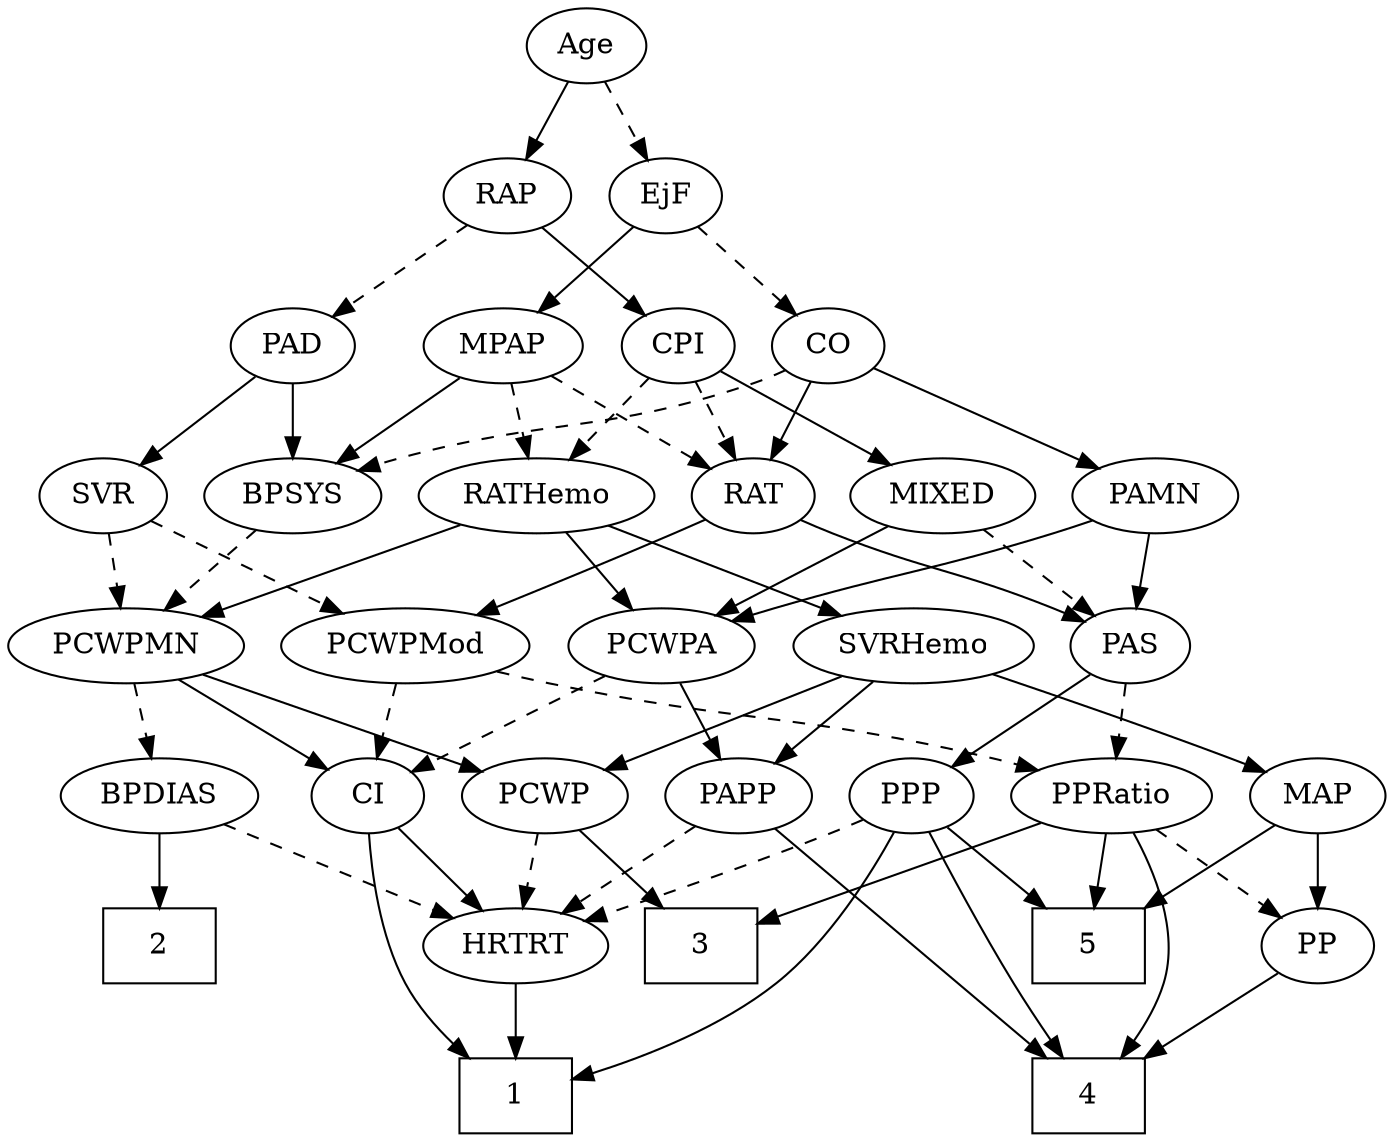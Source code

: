 strict digraph {
	graph [bb="0,0,599.59,540"];
	node [label="\N"];
	1	[height=0.5,
		pos="188.05,18",
		shape=box,
		width=0.75];
	2	[height=0.5,
		pos="60.046,90",
		shape=box,
		width=0.75];
	3	[height=0.5,
		pos="273.05,90",
		shape=box,
		width=0.75];
	4	[height=0.5,
		pos="459.05,18",
		shape=box,
		width=0.75];
	5	[height=0.5,
		pos="459.05,90",
		shape=box,
		width=0.75];
	Age	[height=0.5,
		pos="252.05,522",
		width=0.75];
	EjF	[height=0.5,
		pos="289.05,450",
		width=0.75];
	Age -> EjF	[pos="e,280.51,467.15 260.63,504.76 265.11,496.28 270.7,485.71 275.73,476.2",
		style=dashed];
	RAP	[height=0.5,
		pos="216.05,450",
		width=0.77632];
	Age -> RAP	[pos="e,224.6,467.63 243.7,504.76 239.4,496.4 234.05,486.02 229.21,476.61",
		style=solid];
	MPAP	[height=0.5,
		pos="213.05,378",
		width=0.97491];
	EjF -> MPAP	[pos="e,229.45,394.11 273.67,434.83 263.13,425.13 248.96,412.08 236.96,401.03",
		style=solid];
	CO	[height=0.5,
		pos="365.05,378",
		width=0.75];
	EjF -> CO	[pos="e,349.69,393.14 304.43,434.83 315.24,424.87 329.9,411.37 342.1,400.14",
		style=dashed];
	PAD	[height=0.5,
		pos="120.05,378",
		width=0.79437];
	RAP -> PAD	[pos="e,138.02,392.11 197.99,435.83 183.37,425.18 162.59,410.02 146.16,398.04",
		style=dashed];
	CPI	[height=0.5,
		pos="293.05,378",
		width=0.75];
	RAP -> CPI	[pos="e,277.75,392.91 231.63,434.83 242.66,424.81 257.64,411.19 270.04,399.92",
		style=solid];
	MIXED	[height=0.5,
		pos="406.05,306",
		width=1.1193];
	PAS	[height=0.5,
		pos="487.05,234",
		width=0.75];
	MIXED -> PAS	[pos="e,471.04,248.83 424.02,289.46 435.57,279.49 450.7,266.41 463.24,255.58",
		style=dashed];
	PCWPA	[height=0.5,
		pos="282.05,234",
		width=1.1555];
	MIXED -> PCWPA	[pos="e,306.3,248.69 382.14,291.5 363.13,280.77 336.33,265.65 315.25,253.74",
		style=solid];
	BPSYS	[height=0.5,
		pos="120.05,306",
		width=1.0471];
	MPAP -> BPSYS	[pos="e,139.29,321.49 193.78,362.5 180.43,352.45 162.47,338.93 147.62,327.75",
		style=solid];
	RATHemo	[height=0.5,
		pos="225.05,306",
		width=1.3721];
	MPAP -> RATHemo	[pos="e,222.08,324.28 215.95,360.05 217.27,352.35 218.87,343.03 220.35,334.36",
		style=dashed];
	RAT	[height=0.5,
		pos="320.05,306",
		width=0.75827];
	MPAP -> RAT	[pos="e,301.36,319.22 233.93,363.34 250.76,352.33 274.55,336.76 292.87,324.78",
		style=dashed];
	PCWPMN	[height=0.5,
		pos="50.046,234",
		width=1.3902];
	BPSYS -> PCWPMN	[pos="e,66.513,251.47 104.51,289.46 95.435,280.39 83.8,268.75 73.615,258.57",
		style=dashed];
	PAD -> BPSYS	[pos="e,120.05,324.1 120.05,359.7 120.05,351.98 120.05,342.71 120.05,334.11",
		style=solid];
	SVR	[height=0.5,
		pos="36.046,306",
		width=0.77632];
	PAD -> SVR	[pos="e,52.607,320.8 103.45,363.17 91.14,352.91 74.165,338.77 60.331,327.24",
		style=solid];
	CO -> BPSYS	[pos="e,148.69,318.02 344.43,366.31 339.48,364.01 334.15,361.75 329.05,360 259.27,336.11 237.87,344.59 167.05,324 164.14,323.16 161.15,\
322.23 158.16,321.25",
		style=dashed];
	PAMN	[height=0.5,
		pos="501.05,306",
		width=1.011];
	CO -> PAMN	[pos="e,476.51,319.63 385.7,366.37 407.41,355.2 441.89,337.45 467.51,324.26",
		style=solid];
	CO -> RAT	[pos="e,330.22,322.82 354.83,361.12 349.2,352.34 342.07,341.26 335.74,331.42",
		style=solid];
	PPP	[height=0.5,
		pos="396.05,162",
		width=0.75];
	PAS -> PPP	[pos="e,413.09,176.11 469.93,219.83 456.2,209.27 436.74,194.3 421.23,182.37",
		style=solid];
	PPRatio	[height=0.5,
		pos="481.05,162",
		width=1.1013];
	PAS -> PPRatio	[pos="e,482.51,180.1 485.56,215.7 484.9,207.98 484.11,198.71 483.37,190.11",
		style=dashed];
	PAMN -> PAS	[pos="e,490.5,252.28 497.66,288.05 496.11,280.35 494.25,271.03 492.52,262.36",
		style=solid];
	PAMN -> PCWPA	[pos="e,313.82,245.78 472.93,294.27 467.05,292.12 460.86,289.93 455.05,288 401.39,270.19 386.98,268.94 333.05,252 329.93,251.02 326.71,\
249.99 323.48,248.95",
		style=solid];
	RATHemo -> PCWPA	[pos="e,268.63,251.47 238.55,288.41 245.58,279.78 254.31,269.06 262.1,259.5",
		style=solid];
	RATHemo -> PCWPMN	[pos="e,82.236,247.88 192.95,292.16 164.54,280.8 122.91,264.15 91.9,251.74",
		style=solid];
	SVRHemo	[height=0.5,
		pos="392.05,234",
		width=1.3902];
	RATHemo -> SVRHemo	[pos="e,360.77,248.11 256.46,291.83 283.28,280.59 322.05,264.34 351.26,252.09",
		style=solid];
	CPI -> MIXED	[pos="e,383.27,321.11 312.21,365.13 329.33,354.52 354.71,338.8 374.76,326.38",
		style=solid];
	CPI -> RATHemo	[pos="e,240.78,323.2 278.96,362.5 270,353.28 258.21,341.14 247.93,330.56",
		style=dashed];
	CPI -> RAT	[pos="e,313.51,323.96 299.44,360.41 302.56,352.34 306.38,342.43 309.88,333.35",
		style=dashed];
	RAT -> PAS	[pos="e,465.85,245.34 341.85,294.7 346.82,292.43 352.09,290.08 357.05,288 398.28,270.65 409.9,269.56 451.05,252 452.86,251.23 454.71,250.41 \
456.58,249.58",
		style=solid];
	PCWPMod	[height=0.5,
		pos="170.05,234",
		width=1.4443];
	RAT -> PCWPMod	[pos="e,199.64,248.81 298.23,294.82 274.87,283.92 237.33,266.4 208.9,253.13",
		style=solid];
	SVR -> PCWPMod	[pos="e,142.28,249.5 56.983,294.06 77.347,283.42 108.72,267.04 133.25,254.22",
		style=dashed];
	SVR -> PCWPMN	[pos="e,46.59,252.28 39.435,288.05 40.976,280.35 42.84,271.03 44.573,262.36",
		style=dashed];
	PCWPMod -> PPRatio	[pos="e,451.48,174.09 208.3,221.74 215.81,219.7 223.65,217.69 231.05,216 319.52,195.8 344.24,202.94 432.05,180 435.23,179.17 438.49,178.23 \
441.76,177.23",
		style=dashed];
	CI	[height=0.5,
		pos="154.05,162",
		width=0.75];
	PCWPMod -> CI	[pos="e,157.96,180.1 166.09,215.7 164.33,207.98 162.21,198.71 160.24,190.11",
		style=dashed];
	PCWPA -> CI	[pos="e,174.43,174.15 257.37,219.5 236.26,207.96 205.84,191.33 183.48,179.1",
		style=dashed];
	PAPP	[height=0.5,
		pos="319.05,162",
		width=0.88464];
	PCWPA -> PAPP	[pos="e,310.17,179.79 291,216.05 295.32,207.89 300.59,197.91 305.4,188.82",
		style=solid];
	BPDIAS	[height=0.5,
		pos="60.046,162",
		width=1.1735];
	PCWPMN -> BPDIAS	[pos="e,57.602,180.1 52.517,215.7 53.619,207.98 54.944,198.71 56.172,190.11",
		style=dashed];
	PCWP	[height=0.5,
		pos="234.05,162",
		width=0.97491];
	PCWPMN -> PCWP	[pos="e,206.6,173.64 83.449,220.43 111.83,209.73 153.63,193.93 190.05,180 192.39,179.1 194.8,178.18 197.23,177.25",
		style=solid];
	PCWPMN -> CI	[pos="e,135.68,175.36 72.612,217.81 88.688,206.99 110.36,192.4 127.3,181",
		style=solid];
	MAP	[height=0.5,
		pos="569.05,162",
		width=0.84854];
	SVRHemo -> MAP	[pos="e,545.19,173.6 425.67,220.56 453.72,210.07 494.66,194.5 530.05,180 531.89,179.24 533.78,178.46 535.69,177.66",
		style=solid];
	SVRHemo -> PCWP	[pos="e,259.72,174.37 361.58,219.5 335.11,207.78 296.77,190.79 269.04,178.51",
		style=solid];
	SVRHemo -> PAPP	[pos="e,334.89,178.19 375.11,216.76 365.35,207.4 352.94,195.5 342.28,185.28",
		style=solid];
	BPDIAS -> 2	[pos="e,60.046,108.1 60.046,143.7 60.046,135.98 60.046,126.71 60.046,118.11",
		style=solid];
	HRTRT	[height=0.5,
		pos="188.05,90",
		width=1.1013];
	BPDIAS -> HRTRT	[pos="e,163.56,104.39 85.029,147.34 104.89,136.48 132.86,121.18 154.64,109.27",
		style=dashed];
	MAP -> 5	[pos="e,485.85,108.06 549.13,148.32 533.91,138.64 512.54,125.04 494.44,113.52",
		style=solid];
	PP	[height=0.5,
		pos="569.05,90",
		width=0.75];
	MAP -> PP	[pos="e,569.05,108.1 569.05,143.7 569.05,135.98 569.05,126.71 569.05,118.11",
		style=solid];
	PP -> 4	[pos="e,485.81,36.034 549.89,76.807 534.58,67.068 512.72,53.156 494.28,41.421",
		style=solid];
	PPP -> 1	[pos="e,215.05,27.463 384.24,145.7 368.72,126.43 339.8,93.255 309.05,72 282.9,53.926 249.59,39.887 224.55,30.812",
		style=solid];
	PPP -> 4	[pos="e,445.3,36.337 399.58,144.04 403.76,125.7 411.63,95.895 423.05,72 427.53,62.614 433.54,53.013 439.37,44.606",
		style=solid];
	PPP -> 5	[pos="e,443.71,108.04 409.41,146.15 417.41,137.26 427.78,125.74 436.97,115.53",
		style=solid];
	PPP -> HRTRT	[pos="e,218.29,101.75 374.96,150.37 370.12,148.12 364.96,145.87 360.05,144 306.8,123.78 291.3,125.34 237.05,108 234.1,107.06 231.05,106.06 \
228,105.04",
		style=dashed];
	PPRatio -> 3	[pos="e,300.09,99.902 450.48,150.33 444.38,148.22 438.01,146.03 432.05,144 390.29,129.8 342.23,113.83 309.98,103.17",
		style=solid];
	PPRatio -> 4	[pos="e,474.66,36.226 488.09,144.28 494.72,126.15 502.59,96.519 495.05,72 492.04,62.215 486.54,52.616 480.73,44.334",
		style=solid];
	PPRatio -> 5	[pos="e,464.47,108.28 475.72,144.05 473.27,136.26 470.3,126.82 467.56,118.08",
		style=solid];
	PPRatio -> PP	[pos="e,552.36,104.27 500.14,145.81 513.03,135.55 530.18,121.91 544.14,110.81",
		style=dashed];
	PCWP -> 3	[pos="e,263.33,108.45 243.29,144.41 247.82,136.28 253.37,126.31 258.46,117.18",
		style=solid];
	PCWP -> HRTRT	[pos="e,198.98,107.63 223.38,144.76 217.77,136.23 210.77,125.58 204.49,116.02",
		style=dashed];
	CI -> 1	[pos="e,165.89,36.125 146.27,144.72 138.69,126.45 129.56,96.222 139.05,72 143.24,61.279 150.74,51.427 158.62,43.201",
		style=solid];
	CI -> HRTRT	[pos="e,179.97,107.63 161.93,144.76 165.95,136.49 170.93,126.23 175.47,116.9",
		style=solid];
	PAPP -> 4	[pos="e,441.81,36.137 333.77,145.83 351.03,128.08 380.52,97.814 406.05,72 415.34,62.602 425.6,52.319 434.6,43.332",
		style=solid];
	PAPP -> HRTRT	[pos="e,212.95,104.31 296.53,148.97 275.99,137.99 245.36,121.63 221.88,109.08",
		style=dashed];
	HRTRT -> 1	[pos="e,188.05,36.104 188.05,71.697 188.05,63.983 188.05,54.712 188.05,46.112",
		style=solid];
}
